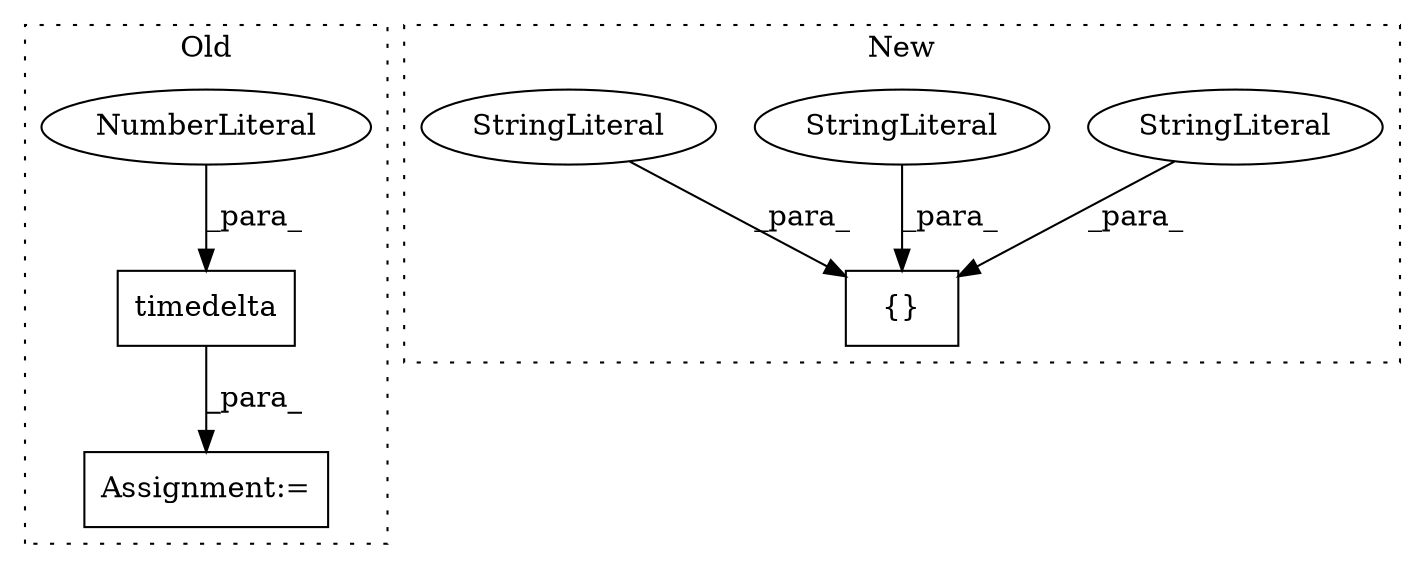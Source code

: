 digraph G {
subgraph cluster0 {
1 [label="timedelta" a="32" s="967,979" l="10,1" shape="box"];
3 [label="NumberLiteral" a="34" s="977" l="2" shape="ellipse"];
4 [label="Assignment:=" a="7" s="966" l="1" shape="box"];
label = "Old";
style="dotted";
}
subgraph cluster1 {
2 [label="{}" a="4" s="1068,1119" l="1,1" shape="box"];
5 [label="StringLiteral" a="45" s="1111" l="8" shape="ellipse"];
6 [label="StringLiteral" a="45" s="1101" l="9" shape="ellipse"];
7 [label="StringLiteral" a="45" s="1069" l="13" shape="ellipse"];
label = "New";
style="dotted";
}
1 -> 4 [label="_para_"];
3 -> 1 [label="_para_"];
5 -> 2 [label="_para_"];
6 -> 2 [label="_para_"];
7 -> 2 [label="_para_"];
}